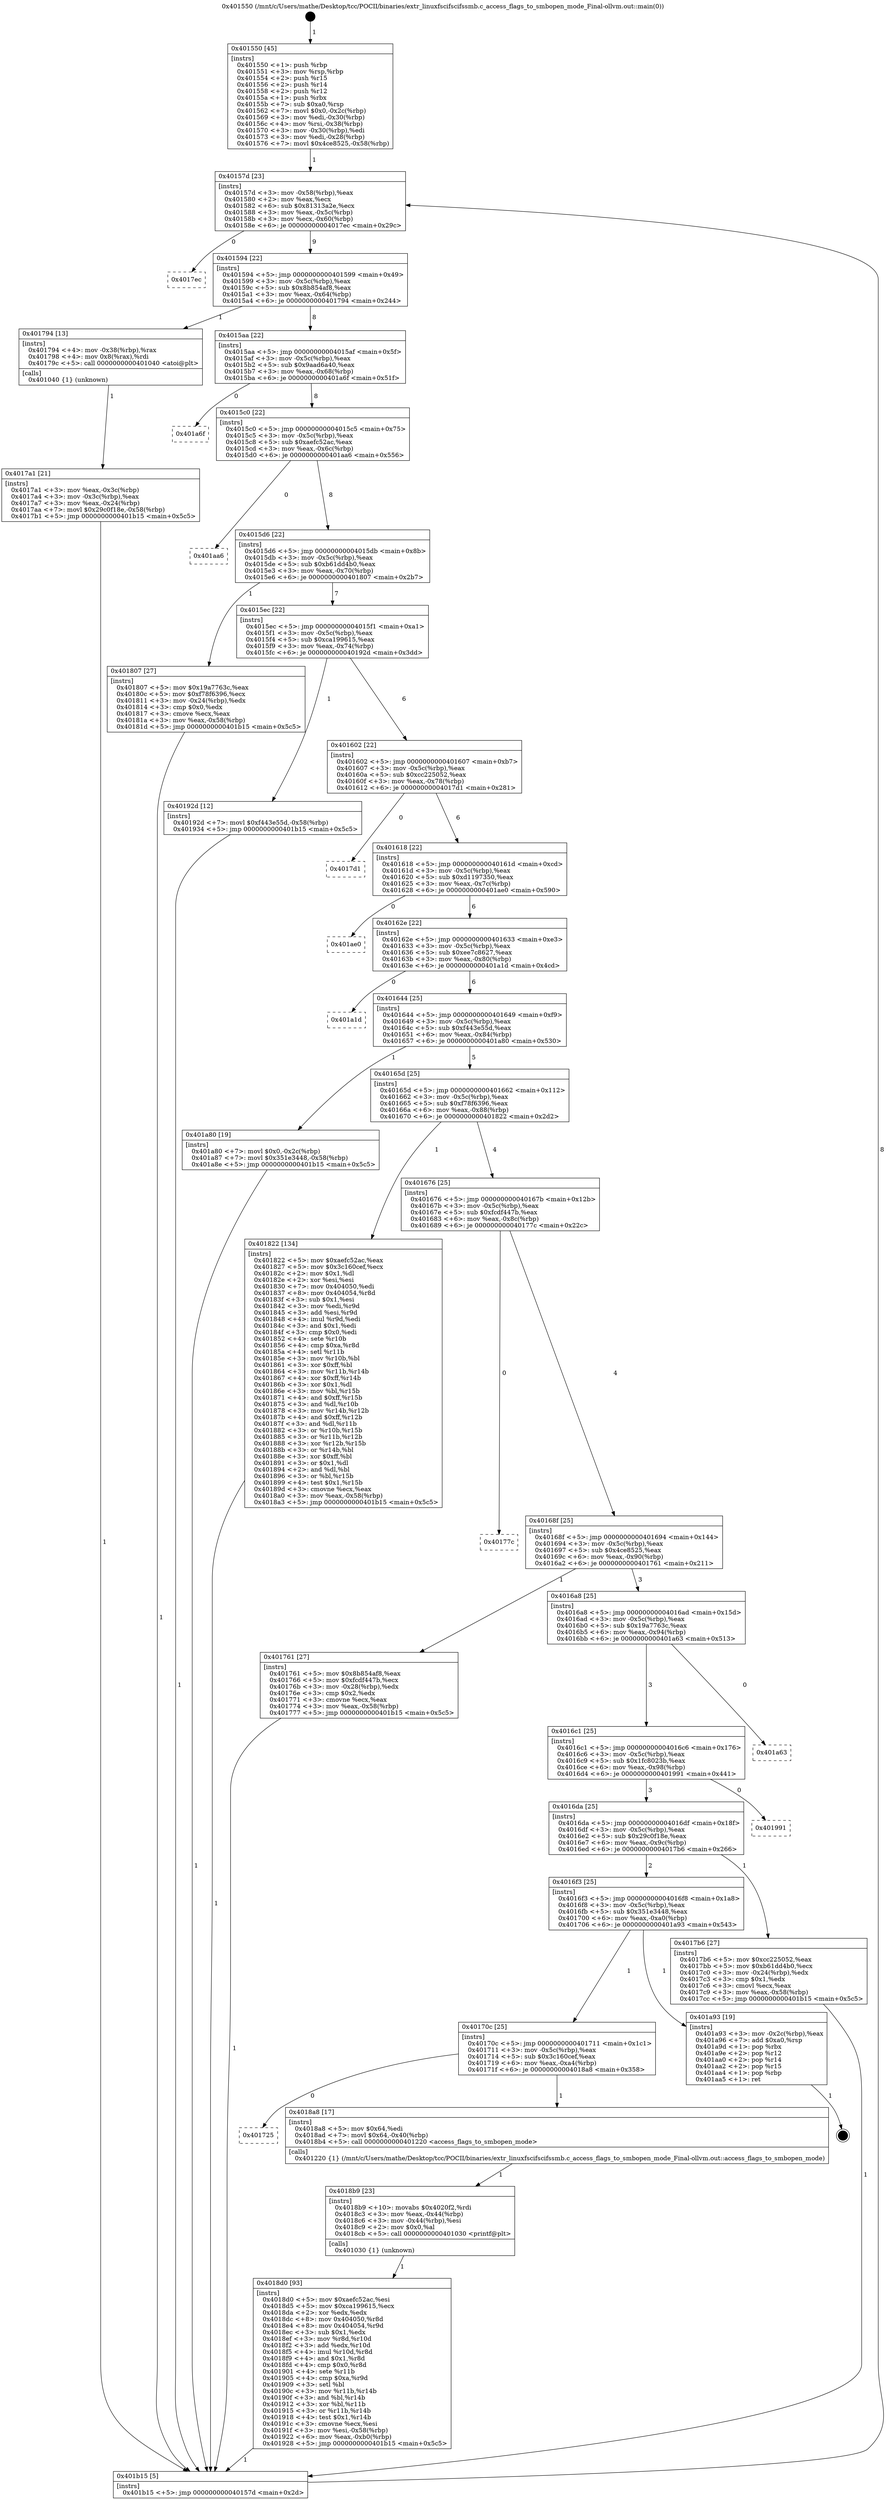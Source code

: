 digraph "0x401550" {
  label = "0x401550 (/mnt/c/Users/mathe/Desktop/tcc/POCII/binaries/extr_linuxfscifscifssmb.c_access_flags_to_smbopen_mode_Final-ollvm.out::main(0))"
  labelloc = "t"
  node[shape=record]

  Entry [label="",width=0.3,height=0.3,shape=circle,fillcolor=black,style=filled]
  "0x40157d" [label="{
     0x40157d [23]\l
     | [instrs]\l
     &nbsp;&nbsp;0x40157d \<+3\>: mov -0x58(%rbp),%eax\l
     &nbsp;&nbsp;0x401580 \<+2\>: mov %eax,%ecx\l
     &nbsp;&nbsp;0x401582 \<+6\>: sub $0x81313a2e,%ecx\l
     &nbsp;&nbsp;0x401588 \<+3\>: mov %eax,-0x5c(%rbp)\l
     &nbsp;&nbsp;0x40158b \<+3\>: mov %ecx,-0x60(%rbp)\l
     &nbsp;&nbsp;0x40158e \<+6\>: je 00000000004017ec \<main+0x29c\>\l
  }"]
  "0x4017ec" [label="{
     0x4017ec\l
  }", style=dashed]
  "0x401594" [label="{
     0x401594 [22]\l
     | [instrs]\l
     &nbsp;&nbsp;0x401594 \<+5\>: jmp 0000000000401599 \<main+0x49\>\l
     &nbsp;&nbsp;0x401599 \<+3\>: mov -0x5c(%rbp),%eax\l
     &nbsp;&nbsp;0x40159c \<+5\>: sub $0x8b854af8,%eax\l
     &nbsp;&nbsp;0x4015a1 \<+3\>: mov %eax,-0x64(%rbp)\l
     &nbsp;&nbsp;0x4015a4 \<+6\>: je 0000000000401794 \<main+0x244\>\l
  }"]
  Exit [label="",width=0.3,height=0.3,shape=circle,fillcolor=black,style=filled,peripheries=2]
  "0x401794" [label="{
     0x401794 [13]\l
     | [instrs]\l
     &nbsp;&nbsp;0x401794 \<+4\>: mov -0x38(%rbp),%rax\l
     &nbsp;&nbsp;0x401798 \<+4\>: mov 0x8(%rax),%rdi\l
     &nbsp;&nbsp;0x40179c \<+5\>: call 0000000000401040 \<atoi@plt\>\l
     | [calls]\l
     &nbsp;&nbsp;0x401040 \{1\} (unknown)\l
  }"]
  "0x4015aa" [label="{
     0x4015aa [22]\l
     | [instrs]\l
     &nbsp;&nbsp;0x4015aa \<+5\>: jmp 00000000004015af \<main+0x5f\>\l
     &nbsp;&nbsp;0x4015af \<+3\>: mov -0x5c(%rbp),%eax\l
     &nbsp;&nbsp;0x4015b2 \<+5\>: sub $0x9aad6a40,%eax\l
     &nbsp;&nbsp;0x4015b7 \<+3\>: mov %eax,-0x68(%rbp)\l
     &nbsp;&nbsp;0x4015ba \<+6\>: je 0000000000401a6f \<main+0x51f\>\l
  }"]
  "0x4018d0" [label="{
     0x4018d0 [93]\l
     | [instrs]\l
     &nbsp;&nbsp;0x4018d0 \<+5\>: mov $0xaefc52ac,%esi\l
     &nbsp;&nbsp;0x4018d5 \<+5\>: mov $0xca199615,%ecx\l
     &nbsp;&nbsp;0x4018da \<+2\>: xor %edx,%edx\l
     &nbsp;&nbsp;0x4018dc \<+8\>: mov 0x404050,%r8d\l
     &nbsp;&nbsp;0x4018e4 \<+8\>: mov 0x404054,%r9d\l
     &nbsp;&nbsp;0x4018ec \<+3\>: sub $0x1,%edx\l
     &nbsp;&nbsp;0x4018ef \<+3\>: mov %r8d,%r10d\l
     &nbsp;&nbsp;0x4018f2 \<+3\>: add %edx,%r10d\l
     &nbsp;&nbsp;0x4018f5 \<+4\>: imul %r10d,%r8d\l
     &nbsp;&nbsp;0x4018f9 \<+4\>: and $0x1,%r8d\l
     &nbsp;&nbsp;0x4018fd \<+4\>: cmp $0x0,%r8d\l
     &nbsp;&nbsp;0x401901 \<+4\>: sete %r11b\l
     &nbsp;&nbsp;0x401905 \<+4\>: cmp $0xa,%r9d\l
     &nbsp;&nbsp;0x401909 \<+3\>: setl %bl\l
     &nbsp;&nbsp;0x40190c \<+3\>: mov %r11b,%r14b\l
     &nbsp;&nbsp;0x40190f \<+3\>: and %bl,%r14b\l
     &nbsp;&nbsp;0x401912 \<+3\>: xor %bl,%r11b\l
     &nbsp;&nbsp;0x401915 \<+3\>: or %r11b,%r14b\l
     &nbsp;&nbsp;0x401918 \<+4\>: test $0x1,%r14b\l
     &nbsp;&nbsp;0x40191c \<+3\>: cmovne %ecx,%esi\l
     &nbsp;&nbsp;0x40191f \<+3\>: mov %esi,-0x58(%rbp)\l
     &nbsp;&nbsp;0x401922 \<+6\>: mov %eax,-0xb0(%rbp)\l
     &nbsp;&nbsp;0x401928 \<+5\>: jmp 0000000000401b15 \<main+0x5c5\>\l
  }"]
  "0x401a6f" [label="{
     0x401a6f\l
  }", style=dashed]
  "0x4015c0" [label="{
     0x4015c0 [22]\l
     | [instrs]\l
     &nbsp;&nbsp;0x4015c0 \<+5\>: jmp 00000000004015c5 \<main+0x75\>\l
     &nbsp;&nbsp;0x4015c5 \<+3\>: mov -0x5c(%rbp),%eax\l
     &nbsp;&nbsp;0x4015c8 \<+5\>: sub $0xaefc52ac,%eax\l
     &nbsp;&nbsp;0x4015cd \<+3\>: mov %eax,-0x6c(%rbp)\l
     &nbsp;&nbsp;0x4015d0 \<+6\>: je 0000000000401aa6 \<main+0x556\>\l
  }"]
  "0x4018b9" [label="{
     0x4018b9 [23]\l
     | [instrs]\l
     &nbsp;&nbsp;0x4018b9 \<+10\>: movabs $0x4020f2,%rdi\l
     &nbsp;&nbsp;0x4018c3 \<+3\>: mov %eax,-0x44(%rbp)\l
     &nbsp;&nbsp;0x4018c6 \<+3\>: mov -0x44(%rbp),%esi\l
     &nbsp;&nbsp;0x4018c9 \<+2\>: mov $0x0,%al\l
     &nbsp;&nbsp;0x4018cb \<+5\>: call 0000000000401030 \<printf@plt\>\l
     | [calls]\l
     &nbsp;&nbsp;0x401030 \{1\} (unknown)\l
  }"]
  "0x401aa6" [label="{
     0x401aa6\l
  }", style=dashed]
  "0x4015d6" [label="{
     0x4015d6 [22]\l
     | [instrs]\l
     &nbsp;&nbsp;0x4015d6 \<+5\>: jmp 00000000004015db \<main+0x8b\>\l
     &nbsp;&nbsp;0x4015db \<+3\>: mov -0x5c(%rbp),%eax\l
     &nbsp;&nbsp;0x4015de \<+5\>: sub $0xb61dd4b0,%eax\l
     &nbsp;&nbsp;0x4015e3 \<+3\>: mov %eax,-0x70(%rbp)\l
     &nbsp;&nbsp;0x4015e6 \<+6\>: je 0000000000401807 \<main+0x2b7\>\l
  }"]
  "0x401725" [label="{
     0x401725\l
  }", style=dashed]
  "0x401807" [label="{
     0x401807 [27]\l
     | [instrs]\l
     &nbsp;&nbsp;0x401807 \<+5\>: mov $0x19a7763c,%eax\l
     &nbsp;&nbsp;0x40180c \<+5\>: mov $0xf78f6396,%ecx\l
     &nbsp;&nbsp;0x401811 \<+3\>: mov -0x24(%rbp),%edx\l
     &nbsp;&nbsp;0x401814 \<+3\>: cmp $0x0,%edx\l
     &nbsp;&nbsp;0x401817 \<+3\>: cmove %ecx,%eax\l
     &nbsp;&nbsp;0x40181a \<+3\>: mov %eax,-0x58(%rbp)\l
     &nbsp;&nbsp;0x40181d \<+5\>: jmp 0000000000401b15 \<main+0x5c5\>\l
  }"]
  "0x4015ec" [label="{
     0x4015ec [22]\l
     | [instrs]\l
     &nbsp;&nbsp;0x4015ec \<+5\>: jmp 00000000004015f1 \<main+0xa1\>\l
     &nbsp;&nbsp;0x4015f1 \<+3\>: mov -0x5c(%rbp),%eax\l
     &nbsp;&nbsp;0x4015f4 \<+5\>: sub $0xca199615,%eax\l
     &nbsp;&nbsp;0x4015f9 \<+3\>: mov %eax,-0x74(%rbp)\l
     &nbsp;&nbsp;0x4015fc \<+6\>: je 000000000040192d \<main+0x3dd\>\l
  }"]
  "0x4018a8" [label="{
     0x4018a8 [17]\l
     | [instrs]\l
     &nbsp;&nbsp;0x4018a8 \<+5\>: mov $0x64,%edi\l
     &nbsp;&nbsp;0x4018ad \<+7\>: movl $0x64,-0x40(%rbp)\l
     &nbsp;&nbsp;0x4018b4 \<+5\>: call 0000000000401220 \<access_flags_to_smbopen_mode\>\l
     | [calls]\l
     &nbsp;&nbsp;0x401220 \{1\} (/mnt/c/Users/mathe/Desktop/tcc/POCII/binaries/extr_linuxfscifscifssmb.c_access_flags_to_smbopen_mode_Final-ollvm.out::access_flags_to_smbopen_mode)\l
  }"]
  "0x40192d" [label="{
     0x40192d [12]\l
     | [instrs]\l
     &nbsp;&nbsp;0x40192d \<+7\>: movl $0xf443e55d,-0x58(%rbp)\l
     &nbsp;&nbsp;0x401934 \<+5\>: jmp 0000000000401b15 \<main+0x5c5\>\l
  }"]
  "0x401602" [label="{
     0x401602 [22]\l
     | [instrs]\l
     &nbsp;&nbsp;0x401602 \<+5\>: jmp 0000000000401607 \<main+0xb7\>\l
     &nbsp;&nbsp;0x401607 \<+3\>: mov -0x5c(%rbp),%eax\l
     &nbsp;&nbsp;0x40160a \<+5\>: sub $0xcc225052,%eax\l
     &nbsp;&nbsp;0x40160f \<+3\>: mov %eax,-0x78(%rbp)\l
     &nbsp;&nbsp;0x401612 \<+6\>: je 00000000004017d1 \<main+0x281\>\l
  }"]
  "0x40170c" [label="{
     0x40170c [25]\l
     | [instrs]\l
     &nbsp;&nbsp;0x40170c \<+5\>: jmp 0000000000401711 \<main+0x1c1\>\l
     &nbsp;&nbsp;0x401711 \<+3\>: mov -0x5c(%rbp),%eax\l
     &nbsp;&nbsp;0x401714 \<+5\>: sub $0x3c160cef,%eax\l
     &nbsp;&nbsp;0x401719 \<+6\>: mov %eax,-0xa4(%rbp)\l
     &nbsp;&nbsp;0x40171f \<+6\>: je 00000000004018a8 \<main+0x358\>\l
  }"]
  "0x4017d1" [label="{
     0x4017d1\l
  }", style=dashed]
  "0x401618" [label="{
     0x401618 [22]\l
     | [instrs]\l
     &nbsp;&nbsp;0x401618 \<+5\>: jmp 000000000040161d \<main+0xcd\>\l
     &nbsp;&nbsp;0x40161d \<+3\>: mov -0x5c(%rbp),%eax\l
     &nbsp;&nbsp;0x401620 \<+5\>: sub $0xd1197350,%eax\l
     &nbsp;&nbsp;0x401625 \<+3\>: mov %eax,-0x7c(%rbp)\l
     &nbsp;&nbsp;0x401628 \<+6\>: je 0000000000401ae0 \<main+0x590\>\l
  }"]
  "0x401a93" [label="{
     0x401a93 [19]\l
     | [instrs]\l
     &nbsp;&nbsp;0x401a93 \<+3\>: mov -0x2c(%rbp),%eax\l
     &nbsp;&nbsp;0x401a96 \<+7\>: add $0xa0,%rsp\l
     &nbsp;&nbsp;0x401a9d \<+1\>: pop %rbx\l
     &nbsp;&nbsp;0x401a9e \<+2\>: pop %r12\l
     &nbsp;&nbsp;0x401aa0 \<+2\>: pop %r14\l
     &nbsp;&nbsp;0x401aa2 \<+2\>: pop %r15\l
     &nbsp;&nbsp;0x401aa4 \<+1\>: pop %rbp\l
     &nbsp;&nbsp;0x401aa5 \<+1\>: ret\l
  }"]
  "0x401ae0" [label="{
     0x401ae0\l
  }", style=dashed]
  "0x40162e" [label="{
     0x40162e [22]\l
     | [instrs]\l
     &nbsp;&nbsp;0x40162e \<+5\>: jmp 0000000000401633 \<main+0xe3\>\l
     &nbsp;&nbsp;0x401633 \<+3\>: mov -0x5c(%rbp),%eax\l
     &nbsp;&nbsp;0x401636 \<+5\>: sub $0xee7c8627,%eax\l
     &nbsp;&nbsp;0x40163b \<+3\>: mov %eax,-0x80(%rbp)\l
     &nbsp;&nbsp;0x40163e \<+6\>: je 0000000000401a1d \<main+0x4cd\>\l
  }"]
  "0x4016f3" [label="{
     0x4016f3 [25]\l
     | [instrs]\l
     &nbsp;&nbsp;0x4016f3 \<+5\>: jmp 00000000004016f8 \<main+0x1a8\>\l
     &nbsp;&nbsp;0x4016f8 \<+3\>: mov -0x5c(%rbp),%eax\l
     &nbsp;&nbsp;0x4016fb \<+5\>: sub $0x351e3448,%eax\l
     &nbsp;&nbsp;0x401700 \<+6\>: mov %eax,-0xa0(%rbp)\l
     &nbsp;&nbsp;0x401706 \<+6\>: je 0000000000401a93 \<main+0x543\>\l
  }"]
  "0x401a1d" [label="{
     0x401a1d\l
  }", style=dashed]
  "0x401644" [label="{
     0x401644 [25]\l
     | [instrs]\l
     &nbsp;&nbsp;0x401644 \<+5\>: jmp 0000000000401649 \<main+0xf9\>\l
     &nbsp;&nbsp;0x401649 \<+3\>: mov -0x5c(%rbp),%eax\l
     &nbsp;&nbsp;0x40164c \<+5\>: sub $0xf443e55d,%eax\l
     &nbsp;&nbsp;0x401651 \<+6\>: mov %eax,-0x84(%rbp)\l
     &nbsp;&nbsp;0x401657 \<+6\>: je 0000000000401a80 \<main+0x530\>\l
  }"]
  "0x4017b6" [label="{
     0x4017b6 [27]\l
     | [instrs]\l
     &nbsp;&nbsp;0x4017b6 \<+5\>: mov $0xcc225052,%eax\l
     &nbsp;&nbsp;0x4017bb \<+5\>: mov $0xb61dd4b0,%ecx\l
     &nbsp;&nbsp;0x4017c0 \<+3\>: mov -0x24(%rbp),%edx\l
     &nbsp;&nbsp;0x4017c3 \<+3\>: cmp $0x1,%edx\l
     &nbsp;&nbsp;0x4017c6 \<+3\>: cmovl %ecx,%eax\l
     &nbsp;&nbsp;0x4017c9 \<+3\>: mov %eax,-0x58(%rbp)\l
     &nbsp;&nbsp;0x4017cc \<+5\>: jmp 0000000000401b15 \<main+0x5c5\>\l
  }"]
  "0x401a80" [label="{
     0x401a80 [19]\l
     | [instrs]\l
     &nbsp;&nbsp;0x401a80 \<+7\>: movl $0x0,-0x2c(%rbp)\l
     &nbsp;&nbsp;0x401a87 \<+7\>: movl $0x351e3448,-0x58(%rbp)\l
     &nbsp;&nbsp;0x401a8e \<+5\>: jmp 0000000000401b15 \<main+0x5c5\>\l
  }"]
  "0x40165d" [label="{
     0x40165d [25]\l
     | [instrs]\l
     &nbsp;&nbsp;0x40165d \<+5\>: jmp 0000000000401662 \<main+0x112\>\l
     &nbsp;&nbsp;0x401662 \<+3\>: mov -0x5c(%rbp),%eax\l
     &nbsp;&nbsp;0x401665 \<+5\>: sub $0xf78f6396,%eax\l
     &nbsp;&nbsp;0x40166a \<+6\>: mov %eax,-0x88(%rbp)\l
     &nbsp;&nbsp;0x401670 \<+6\>: je 0000000000401822 \<main+0x2d2\>\l
  }"]
  "0x4016da" [label="{
     0x4016da [25]\l
     | [instrs]\l
     &nbsp;&nbsp;0x4016da \<+5\>: jmp 00000000004016df \<main+0x18f\>\l
     &nbsp;&nbsp;0x4016df \<+3\>: mov -0x5c(%rbp),%eax\l
     &nbsp;&nbsp;0x4016e2 \<+5\>: sub $0x29c0f18e,%eax\l
     &nbsp;&nbsp;0x4016e7 \<+6\>: mov %eax,-0x9c(%rbp)\l
     &nbsp;&nbsp;0x4016ed \<+6\>: je 00000000004017b6 \<main+0x266\>\l
  }"]
  "0x401822" [label="{
     0x401822 [134]\l
     | [instrs]\l
     &nbsp;&nbsp;0x401822 \<+5\>: mov $0xaefc52ac,%eax\l
     &nbsp;&nbsp;0x401827 \<+5\>: mov $0x3c160cef,%ecx\l
     &nbsp;&nbsp;0x40182c \<+2\>: mov $0x1,%dl\l
     &nbsp;&nbsp;0x40182e \<+2\>: xor %esi,%esi\l
     &nbsp;&nbsp;0x401830 \<+7\>: mov 0x404050,%edi\l
     &nbsp;&nbsp;0x401837 \<+8\>: mov 0x404054,%r8d\l
     &nbsp;&nbsp;0x40183f \<+3\>: sub $0x1,%esi\l
     &nbsp;&nbsp;0x401842 \<+3\>: mov %edi,%r9d\l
     &nbsp;&nbsp;0x401845 \<+3\>: add %esi,%r9d\l
     &nbsp;&nbsp;0x401848 \<+4\>: imul %r9d,%edi\l
     &nbsp;&nbsp;0x40184c \<+3\>: and $0x1,%edi\l
     &nbsp;&nbsp;0x40184f \<+3\>: cmp $0x0,%edi\l
     &nbsp;&nbsp;0x401852 \<+4\>: sete %r10b\l
     &nbsp;&nbsp;0x401856 \<+4\>: cmp $0xa,%r8d\l
     &nbsp;&nbsp;0x40185a \<+4\>: setl %r11b\l
     &nbsp;&nbsp;0x40185e \<+3\>: mov %r10b,%bl\l
     &nbsp;&nbsp;0x401861 \<+3\>: xor $0xff,%bl\l
     &nbsp;&nbsp;0x401864 \<+3\>: mov %r11b,%r14b\l
     &nbsp;&nbsp;0x401867 \<+4\>: xor $0xff,%r14b\l
     &nbsp;&nbsp;0x40186b \<+3\>: xor $0x1,%dl\l
     &nbsp;&nbsp;0x40186e \<+3\>: mov %bl,%r15b\l
     &nbsp;&nbsp;0x401871 \<+4\>: and $0xff,%r15b\l
     &nbsp;&nbsp;0x401875 \<+3\>: and %dl,%r10b\l
     &nbsp;&nbsp;0x401878 \<+3\>: mov %r14b,%r12b\l
     &nbsp;&nbsp;0x40187b \<+4\>: and $0xff,%r12b\l
     &nbsp;&nbsp;0x40187f \<+3\>: and %dl,%r11b\l
     &nbsp;&nbsp;0x401882 \<+3\>: or %r10b,%r15b\l
     &nbsp;&nbsp;0x401885 \<+3\>: or %r11b,%r12b\l
     &nbsp;&nbsp;0x401888 \<+3\>: xor %r12b,%r15b\l
     &nbsp;&nbsp;0x40188b \<+3\>: or %r14b,%bl\l
     &nbsp;&nbsp;0x40188e \<+3\>: xor $0xff,%bl\l
     &nbsp;&nbsp;0x401891 \<+3\>: or $0x1,%dl\l
     &nbsp;&nbsp;0x401894 \<+2\>: and %dl,%bl\l
     &nbsp;&nbsp;0x401896 \<+3\>: or %bl,%r15b\l
     &nbsp;&nbsp;0x401899 \<+4\>: test $0x1,%r15b\l
     &nbsp;&nbsp;0x40189d \<+3\>: cmovne %ecx,%eax\l
     &nbsp;&nbsp;0x4018a0 \<+3\>: mov %eax,-0x58(%rbp)\l
     &nbsp;&nbsp;0x4018a3 \<+5\>: jmp 0000000000401b15 \<main+0x5c5\>\l
  }"]
  "0x401676" [label="{
     0x401676 [25]\l
     | [instrs]\l
     &nbsp;&nbsp;0x401676 \<+5\>: jmp 000000000040167b \<main+0x12b\>\l
     &nbsp;&nbsp;0x40167b \<+3\>: mov -0x5c(%rbp),%eax\l
     &nbsp;&nbsp;0x40167e \<+5\>: sub $0xfcdf447b,%eax\l
     &nbsp;&nbsp;0x401683 \<+6\>: mov %eax,-0x8c(%rbp)\l
     &nbsp;&nbsp;0x401689 \<+6\>: je 000000000040177c \<main+0x22c\>\l
  }"]
  "0x401991" [label="{
     0x401991\l
  }", style=dashed]
  "0x40177c" [label="{
     0x40177c\l
  }", style=dashed]
  "0x40168f" [label="{
     0x40168f [25]\l
     | [instrs]\l
     &nbsp;&nbsp;0x40168f \<+5\>: jmp 0000000000401694 \<main+0x144\>\l
     &nbsp;&nbsp;0x401694 \<+3\>: mov -0x5c(%rbp),%eax\l
     &nbsp;&nbsp;0x401697 \<+5\>: sub $0x4ce8525,%eax\l
     &nbsp;&nbsp;0x40169c \<+6\>: mov %eax,-0x90(%rbp)\l
     &nbsp;&nbsp;0x4016a2 \<+6\>: je 0000000000401761 \<main+0x211\>\l
  }"]
  "0x4016c1" [label="{
     0x4016c1 [25]\l
     | [instrs]\l
     &nbsp;&nbsp;0x4016c1 \<+5\>: jmp 00000000004016c6 \<main+0x176\>\l
     &nbsp;&nbsp;0x4016c6 \<+3\>: mov -0x5c(%rbp),%eax\l
     &nbsp;&nbsp;0x4016c9 \<+5\>: sub $0x1fc8023b,%eax\l
     &nbsp;&nbsp;0x4016ce \<+6\>: mov %eax,-0x98(%rbp)\l
     &nbsp;&nbsp;0x4016d4 \<+6\>: je 0000000000401991 \<main+0x441\>\l
  }"]
  "0x401761" [label="{
     0x401761 [27]\l
     | [instrs]\l
     &nbsp;&nbsp;0x401761 \<+5\>: mov $0x8b854af8,%eax\l
     &nbsp;&nbsp;0x401766 \<+5\>: mov $0xfcdf447b,%ecx\l
     &nbsp;&nbsp;0x40176b \<+3\>: mov -0x28(%rbp),%edx\l
     &nbsp;&nbsp;0x40176e \<+3\>: cmp $0x2,%edx\l
     &nbsp;&nbsp;0x401771 \<+3\>: cmovne %ecx,%eax\l
     &nbsp;&nbsp;0x401774 \<+3\>: mov %eax,-0x58(%rbp)\l
     &nbsp;&nbsp;0x401777 \<+5\>: jmp 0000000000401b15 \<main+0x5c5\>\l
  }"]
  "0x4016a8" [label="{
     0x4016a8 [25]\l
     | [instrs]\l
     &nbsp;&nbsp;0x4016a8 \<+5\>: jmp 00000000004016ad \<main+0x15d\>\l
     &nbsp;&nbsp;0x4016ad \<+3\>: mov -0x5c(%rbp),%eax\l
     &nbsp;&nbsp;0x4016b0 \<+5\>: sub $0x19a7763c,%eax\l
     &nbsp;&nbsp;0x4016b5 \<+6\>: mov %eax,-0x94(%rbp)\l
     &nbsp;&nbsp;0x4016bb \<+6\>: je 0000000000401a63 \<main+0x513\>\l
  }"]
  "0x401b15" [label="{
     0x401b15 [5]\l
     | [instrs]\l
     &nbsp;&nbsp;0x401b15 \<+5\>: jmp 000000000040157d \<main+0x2d\>\l
  }"]
  "0x401550" [label="{
     0x401550 [45]\l
     | [instrs]\l
     &nbsp;&nbsp;0x401550 \<+1\>: push %rbp\l
     &nbsp;&nbsp;0x401551 \<+3\>: mov %rsp,%rbp\l
     &nbsp;&nbsp;0x401554 \<+2\>: push %r15\l
     &nbsp;&nbsp;0x401556 \<+2\>: push %r14\l
     &nbsp;&nbsp;0x401558 \<+2\>: push %r12\l
     &nbsp;&nbsp;0x40155a \<+1\>: push %rbx\l
     &nbsp;&nbsp;0x40155b \<+7\>: sub $0xa0,%rsp\l
     &nbsp;&nbsp;0x401562 \<+7\>: movl $0x0,-0x2c(%rbp)\l
     &nbsp;&nbsp;0x401569 \<+3\>: mov %edi,-0x30(%rbp)\l
     &nbsp;&nbsp;0x40156c \<+4\>: mov %rsi,-0x38(%rbp)\l
     &nbsp;&nbsp;0x401570 \<+3\>: mov -0x30(%rbp),%edi\l
     &nbsp;&nbsp;0x401573 \<+3\>: mov %edi,-0x28(%rbp)\l
     &nbsp;&nbsp;0x401576 \<+7\>: movl $0x4ce8525,-0x58(%rbp)\l
  }"]
  "0x4017a1" [label="{
     0x4017a1 [21]\l
     | [instrs]\l
     &nbsp;&nbsp;0x4017a1 \<+3\>: mov %eax,-0x3c(%rbp)\l
     &nbsp;&nbsp;0x4017a4 \<+3\>: mov -0x3c(%rbp),%eax\l
     &nbsp;&nbsp;0x4017a7 \<+3\>: mov %eax,-0x24(%rbp)\l
     &nbsp;&nbsp;0x4017aa \<+7\>: movl $0x29c0f18e,-0x58(%rbp)\l
     &nbsp;&nbsp;0x4017b1 \<+5\>: jmp 0000000000401b15 \<main+0x5c5\>\l
  }"]
  "0x401a63" [label="{
     0x401a63\l
  }", style=dashed]
  Entry -> "0x401550" [label=" 1"]
  "0x40157d" -> "0x4017ec" [label=" 0"]
  "0x40157d" -> "0x401594" [label=" 9"]
  "0x401a93" -> Exit [label=" 1"]
  "0x401594" -> "0x401794" [label=" 1"]
  "0x401594" -> "0x4015aa" [label=" 8"]
  "0x401a80" -> "0x401b15" [label=" 1"]
  "0x4015aa" -> "0x401a6f" [label=" 0"]
  "0x4015aa" -> "0x4015c0" [label=" 8"]
  "0x40192d" -> "0x401b15" [label=" 1"]
  "0x4015c0" -> "0x401aa6" [label=" 0"]
  "0x4015c0" -> "0x4015d6" [label=" 8"]
  "0x4018d0" -> "0x401b15" [label=" 1"]
  "0x4015d6" -> "0x401807" [label=" 1"]
  "0x4015d6" -> "0x4015ec" [label=" 7"]
  "0x4018b9" -> "0x4018d0" [label=" 1"]
  "0x4015ec" -> "0x40192d" [label=" 1"]
  "0x4015ec" -> "0x401602" [label=" 6"]
  "0x4018a8" -> "0x4018b9" [label=" 1"]
  "0x401602" -> "0x4017d1" [label=" 0"]
  "0x401602" -> "0x401618" [label=" 6"]
  "0x40170c" -> "0x4018a8" [label=" 1"]
  "0x401618" -> "0x401ae0" [label=" 0"]
  "0x401618" -> "0x40162e" [label=" 6"]
  "0x40170c" -> "0x401725" [label=" 0"]
  "0x40162e" -> "0x401a1d" [label=" 0"]
  "0x40162e" -> "0x401644" [label=" 6"]
  "0x4016f3" -> "0x401a93" [label=" 1"]
  "0x401644" -> "0x401a80" [label=" 1"]
  "0x401644" -> "0x40165d" [label=" 5"]
  "0x4016f3" -> "0x40170c" [label=" 1"]
  "0x40165d" -> "0x401822" [label=" 1"]
  "0x40165d" -> "0x401676" [label=" 4"]
  "0x401807" -> "0x401b15" [label=" 1"]
  "0x401676" -> "0x40177c" [label=" 0"]
  "0x401676" -> "0x40168f" [label=" 4"]
  "0x4017b6" -> "0x401b15" [label=" 1"]
  "0x40168f" -> "0x401761" [label=" 1"]
  "0x40168f" -> "0x4016a8" [label=" 3"]
  "0x401761" -> "0x401b15" [label=" 1"]
  "0x401550" -> "0x40157d" [label=" 1"]
  "0x401b15" -> "0x40157d" [label=" 8"]
  "0x401794" -> "0x4017a1" [label=" 1"]
  "0x4017a1" -> "0x401b15" [label=" 1"]
  "0x4016da" -> "0x4017b6" [label=" 1"]
  "0x4016a8" -> "0x401a63" [label=" 0"]
  "0x4016a8" -> "0x4016c1" [label=" 3"]
  "0x4016da" -> "0x4016f3" [label=" 2"]
  "0x4016c1" -> "0x401991" [label=" 0"]
  "0x4016c1" -> "0x4016da" [label=" 3"]
  "0x401822" -> "0x401b15" [label=" 1"]
}
